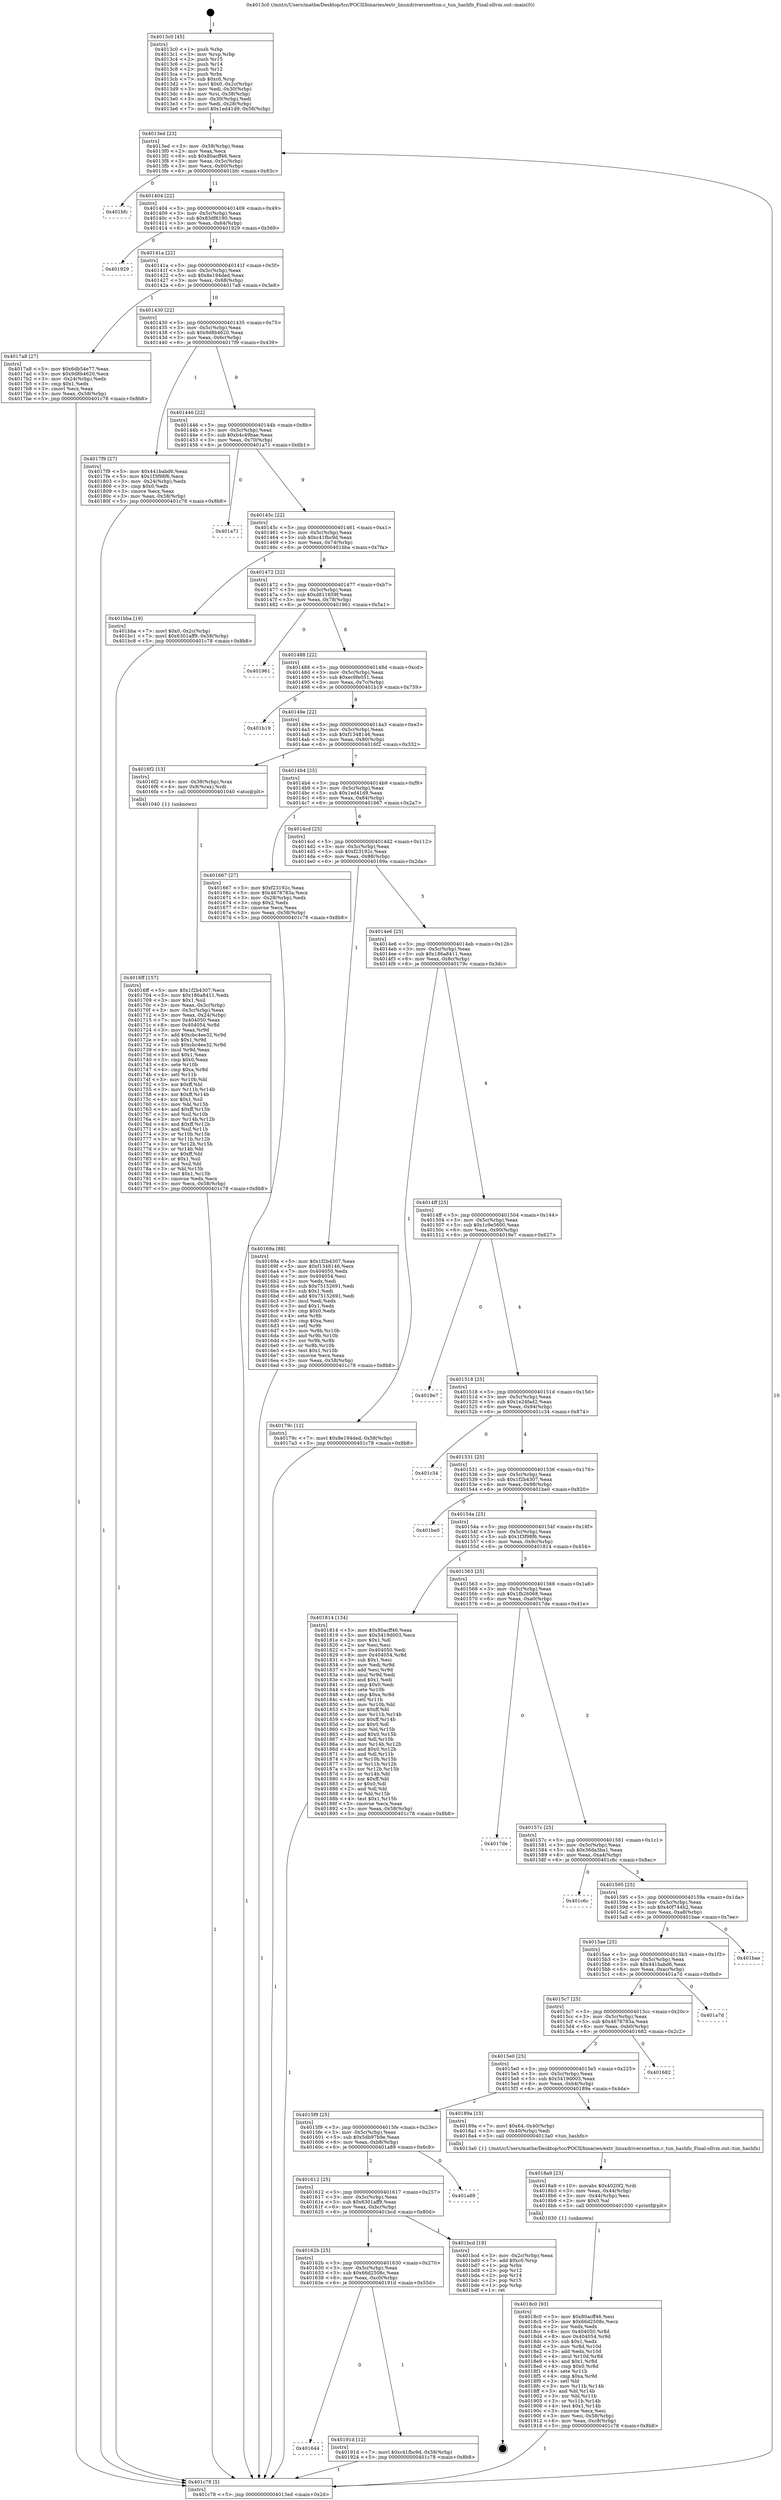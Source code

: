 digraph "0x4013c0" {
  label = "0x4013c0 (/mnt/c/Users/mathe/Desktop/tcc/POCII/binaries/extr_linuxdriversnettun.c_tun_hashfn_Final-ollvm.out::main(0))"
  labelloc = "t"
  node[shape=record]

  Entry [label="",width=0.3,height=0.3,shape=circle,fillcolor=black,style=filled]
  "0x4013ed" [label="{
     0x4013ed [23]\l
     | [instrs]\l
     &nbsp;&nbsp;0x4013ed \<+3\>: mov -0x58(%rbp),%eax\l
     &nbsp;&nbsp;0x4013f0 \<+2\>: mov %eax,%ecx\l
     &nbsp;&nbsp;0x4013f2 \<+6\>: sub $0x80acff46,%ecx\l
     &nbsp;&nbsp;0x4013f8 \<+3\>: mov %eax,-0x5c(%rbp)\l
     &nbsp;&nbsp;0x4013fb \<+3\>: mov %ecx,-0x60(%rbp)\l
     &nbsp;&nbsp;0x4013fe \<+6\>: je 0000000000401bfc \<main+0x83c\>\l
  }"]
  "0x401bfc" [label="{
     0x401bfc\l
  }", style=dashed]
  "0x401404" [label="{
     0x401404 [22]\l
     | [instrs]\l
     &nbsp;&nbsp;0x401404 \<+5\>: jmp 0000000000401409 \<main+0x49\>\l
     &nbsp;&nbsp;0x401409 \<+3\>: mov -0x5c(%rbp),%eax\l
     &nbsp;&nbsp;0x40140c \<+5\>: sub $0x83df6190,%eax\l
     &nbsp;&nbsp;0x401411 \<+3\>: mov %eax,-0x64(%rbp)\l
     &nbsp;&nbsp;0x401414 \<+6\>: je 0000000000401929 \<main+0x569\>\l
  }"]
  Exit [label="",width=0.3,height=0.3,shape=circle,fillcolor=black,style=filled,peripheries=2]
  "0x401929" [label="{
     0x401929\l
  }", style=dashed]
  "0x40141a" [label="{
     0x40141a [22]\l
     | [instrs]\l
     &nbsp;&nbsp;0x40141a \<+5\>: jmp 000000000040141f \<main+0x5f\>\l
     &nbsp;&nbsp;0x40141f \<+3\>: mov -0x5c(%rbp),%eax\l
     &nbsp;&nbsp;0x401422 \<+5\>: sub $0x8e194ded,%eax\l
     &nbsp;&nbsp;0x401427 \<+3\>: mov %eax,-0x68(%rbp)\l
     &nbsp;&nbsp;0x40142a \<+6\>: je 00000000004017a8 \<main+0x3e8\>\l
  }"]
  "0x401644" [label="{
     0x401644\l
  }", style=dashed]
  "0x4017a8" [label="{
     0x4017a8 [27]\l
     | [instrs]\l
     &nbsp;&nbsp;0x4017a8 \<+5\>: mov $0x6db54e77,%eax\l
     &nbsp;&nbsp;0x4017ad \<+5\>: mov $0x9d8b4620,%ecx\l
     &nbsp;&nbsp;0x4017b2 \<+3\>: mov -0x24(%rbp),%edx\l
     &nbsp;&nbsp;0x4017b5 \<+3\>: cmp $0x1,%edx\l
     &nbsp;&nbsp;0x4017b8 \<+3\>: cmovl %ecx,%eax\l
     &nbsp;&nbsp;0x4017bb \<+3\>: mov %eax,-0x58(%rbp)\l
     &nbsp;&nbsp;0x4017be \<+5\>: jmp 0000000000401c78 \<main+0x8b8\>\l
  }"]
  "0x401430" [label="{
     0x401430 [22]\l
     | [instrs]\l
     &nbsp;&nbsp;0x401430 \<+5\>: jmp 0000000000401435 \<main+0x75\>\l
     &nbsp;&nbsp;0x401435 \<+3\>: mov -0x5c(%rbp),%eax\l
     &nbsp;&nbsp;0x401438 \<+5\>: sub $0x9d8b4620,%eax\l
     &nbsp;&nbsp;0x40143d \<+3\>: mov %eax,-0x6c(%rbp)\l
     &nbsp;&nbsp;0x401440 \<+6\>: je 00000000004017f9 \<main+0x439\>\l
  }"]
  "0x40191d" [label="{
     0x40191d [12]\l
     | [instrs]\l
     &nbsp;&nbsp;0x40191d \<+7\>: movl $0xc41fbc9d,-0x58(%rbp)\l
     &nbsp;&nbsp;0x401924 \<+5\>: jmp 0000000000401c78 \<main+0x8b8\>\l
  }"]
  "0x4017f9" [label="{
     0x4017f9 [27]\l
     | [instrs]\l
     &nbsp;&nbsp;0x4017f9 \<+5\>: mov $0x441babd6,%eax\l
     &nbsp;&nbsp;0x4017fe \<+5\>: mov $0x1f3f98f6,%ecx\l
     &nbsp;&nbsp;0x401803 \<+3\>: mov -0x24(%rbp),%edx\l
     &nbsp;&nbsp;0x401806 \<+3\>: cmp $0x0,%edx\l
     &nbsp;&nbsp;0x401809 \<+3\>: cmove %ecx,%eax\l
     &nbsp;&nbsp;0x40180c \<+3\>: mov %eax,-0x58(%rbp)\l
     &nbsp;&nbsp;0x40180f \<+5\>: jmp 0000000000401c78 \<main+0x8b8\>\l
  }"]
  "0x401446" [label="{
     0x401446 [22]\l
     | [instrs]\l
     &nbsp;&nbsp;0x401446 \<+5\>: jmp 000000000040144b \<main+0x8b\>\l
     &nbsp;&nbsp;0x40144b \<+3\>: mov -0x5c(%rbp),%eax\l
     &nbsp;&nbsp;0x40144e \<+5\>: sub $0xb4c49bae,%eax\l
     &nbsp;&nbsp;0x401453 \<+3\>: mov %eax,-0x70(%rbp)\l
     &nbsp;&nbsp;0x401456 \<+6\>: je 0000000000401a71 \<main+0x6b1\>\l
  }"]
  "0x40162b" [label="{
     0x40162b [25]\l
     | [instrs]\l
     &nbsp;&nbsp;0x40162b \<+5\>: jmp 0000000000401630 \<main+0x270\>\l
     &nbsp;&nbsp;0x401630 \<+3\>: mov -0x5c(%rbp),%eax\l
     &nbsp;&nbsp;0x401633 \<+5\>: sub $0x66d2508c,%eax\l
     &nbsp;&nbsp;0x401638 \<+6\>: mov %eax,-0xc0(%rbp)\l
     &nbsp;&nbsp;0x40163e \<+6\>: je 000000000040191d \<main+0x55d\>\l
  }"]
  "0x401a71" [label="{
     0x401a71\l
  }", style=dashed]
  "0x40145c" [label="{
     0x40145c [22]\l
     | [instrs]\l
     &nbsp;&nbsp;0x40145c \<+5\>: jmp 0000000000401461 \<main+0xa1\>\l
     &nbsp;&nbsp;0x401461 \<+3\>: mov -0x5c(%rbp),%eax\l
     &nbsp;&nbsp;0x401464 \<+5\>: sub $0xc41fbc9d,%eax\l
     &nbsp;&nbsp;0x401469 \<+3\>: mov %eax,-0x74(%rbp)\l
     &nbsp;&nbsp;0x40146c \<+6\>: je 0000000000401bba \<main+0x7fa\>\l
  }"]
  "0x401bcd" [label="{
     0x401bcd [19]\l
     | [instrs]\l
     &nbsp;&nbsp;0x401bcd \<+3\>: mov -0x2c(%rbp),%eax\l
     &nbsp;&nbsp;0x401bd0 \<+7\>: add $0xc0,%rsp\l
     &nbsp;&nbsp;0x401bd7 \<+1\>: pop %rbx\l
     &nbsp;&nbsp;0x401bd8 \<+2\>: pop %r12\l
     &nbsp;&nbsp;0x401bda \<+2\>: pop %r14\l
     &nbsp;&nbsp;0x401bdc \<+2\>: pop %r15\l
     &nbsp;&nbsp;0x401bde \<+1\>: pop %rbp\l
     &nbsp;&nbsp;0x401bdf \<+1\>: ret\l
  }"]
  "0x401bba" [label="{
     0x401bba [19]\l
     | [instrs]\l
     &nbsp;&nbsp;0x401bba \<+7\>: movl $0x0,-0x2c(%rbp)\l
     &nbsp;&nbsp;0x401bc1 \<+7\>: movl $0x6301aff9,-0x58(%rbp)\l
     &nbsp;&nbsp;0x401bc8 \<+5\>: jmp 0000000000401c78 \<main+0x8b8\>\l
  }"]
  "0x401472" [label="{
     0x401472 [22]\l
     | [instrs]\l
     &nbsp;&nbsp;0x401472 \<+5\>: jmp 0000000000401477 \<main+0xb7\>\l
     &nbsp;&nbsp;0x401477 \<+3\>: mov -0x5c(%rbp),%eax\l
     &nbsp;&nbsp;0x40147a \<+5\>: sub $0xd811659f,%eax\l
     &nbsp;&nbsp;0x40147f \<+3\>: mov %eax,-0x78(%rbp)\l
     &nbsp;&nbsp;0x401482 \<+6\>: je 0000000000401961 \<main+0x5a1\>\l
  }"]
  "0x401612" [label="{
     0x401612 [25]\l
     | [instrs]\l
     &nbsp;&nbsp;0x401612 \<+5\>: jmp 0000000000401617 \<main+0x257\>\l
     &nbsp;&nbsp;0x401617 \<+3\>: mov -0x5c(%rbp),%eax\l
     &nbsp;&nbsp;0x40161a \<+5\>: sub $0x6301aff9,%eax\l
     &nbsp;&nbsp;0x40161f \<+6\>: mov %eax,-0xbc(%rbp)\l
     &nbsp;&nbsp;0x401625 \<+6\>: je 0000000000401bcd \<main+0x80d\>\l
  }"]
  "0x401961" [label="{
     0x401961\l
  }", style=dashed]
  "0x401488" [label="{
     0x401488 [22]\l
     | [instrs]\l
     &nbsp;&nbsp;0x401488 \<+5\>: jmp 000000000040148d \<main+0xcd\>\l
     &nbsp;&nbsp;0x40148d \<+3\>: mov -0x5c(%rbp),%eax\l
     &nbsp;&nbsp;0x401490 \<+5\>: sub $0xec9fe051,%eax\l
     &nbsp;&nbsp;0x401495 \<+3\>: mov %eax,-0x7c(%rbp)\l
     &nbsp;&nbsp;0x401498 \<+6\>: je 0000000000401b19 \<main+0x759\>\l
  }"]
  "0x401a89" [label="{
     0x401a89\l
  }", style=dashed]
  "0x401b19" [label="{
     0x401b19\l
  }", style=dashed]
  "0x40149e" [label="{
     0x40149e [22]\l
     | [instrs]\l
     &nbsp;&nbsp;0x40149e \<+5\>: jmp 00000000004014a3 \<main+0xe3\>\l
     &nbsp;&nbsp;0x4014a3 \<+3\>: mov -0x5c(%rbp),%eax\l
     &nbsp;&nbsp;0x4014a6 \<+5\>: sub $0xf1348146,%eax\l
     &nbsp;&nbsp;0x4014ab \<+3\>: mov %eax,-0x80(%rbp)\l
     &nbsp;&nbsp;0x4014ae \<+6\>: je 00000000004016f2 \<main+0x332\>\l
  }"]
  "0x4018c0" [label="{
     0x4018c0 [93]\l
     | [instrs]\l
     &nbsp;&nbsp;0x4018c0 \<+5\>: mov $0x80acff46,%esi\l
     &nbsp;&nbsp;0x4018c5 \<+5\>: mov $0x66d2508c,%ecx\l
     &nbsp;&nbsp;0x4018ca \<+2\>: xor %edx,%edx\l
     &nbsp;&nbsp;0x4018cc \<+8\>: mov 0x404050,%r8d\l
     &nbsp;&nbsp;0x4018d4 \<+8\>: mov 0x404054,%r9d\l
     &nbsp;&nbsp;0x4018dc \<+3\>: sub $0x1,%edx\l
     &nbsp;&nbsp;0x4018df \<+3\>: mov %r8d,%r10d\l
     &nbsp;&nbsp;0x4018e2 \<+3\>: add %edx,%r10d\l
     &nbsp;&nbsp;0x4018e5 \<+4\>: imul %r10d,%r8d\l
     &nbsp;&nbsp;0x4018e9 \<+4\>: and $0x1,%r8d\l
     &nbsp;&nbsp;0x4018ed \<+4\>: cmp $0x0,%r8d\l
     &nbsp;&nbsp;0x4018f1 \<+4\>: sete %r11b\l
     &nbsp;&nbsp;0x4018f5 \<+4\>: cmp $0xa,%r9d\l
     &nbsp;&nbsp;0x4018f9 \<+3\>: setl %bl\l
     &nbsp;&nbsp;0x4018fc \<+3\>: mov %r11b,%r14b\l
     &nbsp;&nbsp;0x4018ff \<+3\>: and %bl,%r14b\l
     &nbsp;&nbsp;0x401902 \<+3\>: xor %bl,%r11b\l
     &nbsp;&nbsp;0x401905 \<+3\>: or %r11b,%r14b\l
     &nbsp;&nbsp;0x401908 \<+4\>: test $0x1,%r14b\l
     &nbsp;&nbsp;0x40190c \<+3\>: cmovne %ecx,%esi\l
     &nbsp;&nbsp;0x40190f \<+3\>: mov %esi,-0x58(%rbp)\l
     &nbsp;&nbsp;0x401912 \<+6\>: mov %eax,-0xc8(%rbp)\l
     &nbsp;&nbsp;0x401918 \<+5\>: jmp 0000000000401c78 \<main+0x8b8\>\l
  }"]
  "0x4016f2" [label="{
     0x4016f2 [13]\l
     | [instrs]\l
     &nbsp;&nbsp;0x4016f2 \<+4\>: mov -0x38(%rbp),%rax\l
     &nbsp;&nbsp;0x4016f6 \<+4\>: mov 0x8(%rax),%rdi\l
     &nbsp;&nbsp;0x4016fa \<+5\>: call 0000000000401040 \<atoi@plt\>\l
     | [calls]\l
     &nbsp;&nbsp;0x401040 \{1\} (unknown)\l
  }"]
  "0x4014b4" [label="{
     0x4014b4 [25]\l
     | [instrs]\l
     &nbsp;&nbsp;0x4014b4 \<+5\>: jmp 00000000004014b9 \<main+0xf9\>\l
     &nbsp;&nbsp;0x4014b9 \<+3\>: mov -0x5c(%rbp),%eax\l
     &nbsp;&nbsp;0x4014bc \<+5\>: sub $0x1ed41d9,%eax\l
     &nbsp;&nbsp;0x4014c1 \<+6\>: mov %eax,-0x84(%rbp)\l
     &nbsp;&nbsp;0x4014c7 \<+6\>: je 0000000000401667 \<main+0x2a7\>\l
  }"]
  "0x4018a9" [label="{
     0x4018a9 [23]\l
     | [instrs]\l
     &nbsp;&nbsp;0x4018a9 \<+10\>: movabs $0x4020f2,%rdi\l
     &nbsp;&nbsp;0x4018b3 \<+3\>: mov %eax,-0x44(%rbp)\l
     &nbsp;&nbsp;0x4018b6 \<+3\>: mov -0x44(%rbp),%esi\l
     &nbsp;&nbsp;0x4018b9 \<+2\>: mov $0x0,%al\l
     &nbsp;&nbsp;0x4018bb \<+5\>: call 0000000000401030 \<printf@plt\>\l
     | [calls]\l
     &nbsp;&nbsp;0x401030 \{1\} (unknown)\l
  }"]
  "0x401667" [label="{
     0x401667 [27]\l
     | [instrs]\l
     &nbsp;&nbsp;0x401667 \<+5\>: mov $0xf23192c,%eax\l
     &nbsp;&nbsp;0x40166c \<+5\>: mov $0x4678783a,%ecx\l
     &nbsp;&nbsp;0x401671 \<+3\>: mov -0x28(%rbp),%edx\l
     &nbsp;&nbsp;0x401674 \<+3\>: cmp $0x2,%edx\l
     &nbsp;&nbsp;0x401677 \<+3\>: cmovne %ecx,%eax\l
     &nbsp;&nbsp;0x40167a \<+3\>: mov %eax,-0x58(%rbp)\l
     &nbsp;&nbsp;0x40167d \<+5\>: jmp 0000000000401c78 \<main+0x8b8\>\l
  }"]
  "0x4014cd" [label="{
     0x4014cd [25]\l
     | [instrs]\l
     &nbsp;&nbsp;0x4014cd \<+5\>: jmp 00000000004014d2 \<main+0x112\>\l
     &nbsp;&nbsp;0x4014d2 \<+3\>: mov -0x5c(%rbp),%eax\l
     &nbsp;&nbsp;0x4014d5 \<+5\>: sub $0xf23192c,%eax\l
     &nbsp;&nbsp;0x4014da \<+6\>: mov %eax,-0x88(%rbp)\l
     &nbsp;&nbsp;0x4014e0 \<+6\>: je 000000000040169a \<main+0x2da\>\l
  }"]
  "0x401c78" [label="{
     0x401c78 [5]\l
     | [instrs]\l
     &nbsp;&nbsp;0x401c78 \<+5\>: jmp 00000000004013ed \<main+0x2d\>\l
  }"]
  "0x4013c0" [label="{
     0x4013c0 [45]\l
     | [instrs]\l
     &nbsp;&nbsp;0x4013c0 \<+1\>: push %rbp\l
     &nbsp;&nbsp;0x4013c1 \<+3\>: mov %rsp,%rbp\l
     &nbsp;&nbsp;0x4013c4 \<+2\>: push %r15\l
     &nbsp;&nbsp;0x4013c6 \<+2\>: push %r14\l
     &nbsp;&nbsp;0x4013c8 \<+2\>: push %r12\l
     &nbsp;&nbsp;0x4013ca \<+1\>: push %rbx\l
     &nbsp;&nbsp;0x4013cb \<+7\>: sub $0xc0,%rsp\l
     &nbsp;&nbsp;0x4013d2 \<+7\>: movl $0x0,-0x2c(%rbp)\l
     &nbsp;&nbsp;0x4013d9 \<+3\>: mov %edi,-0x30(%rbp)\l
     &nbsp;&nbsp;0x4013dc \<+4\>: mov %rsi,-0x38(%rbp)\l
     &nbsp;&nbsp;0x4013e0 \<+3\>: mov -0x30(%rbp),%edi\l
     &nbsp;&nbsp;0x4013e3 \<+3\>: mov %edi,-0x28(%rbp)\l
     &nbsp;&nbsp;0x4013e6 \<+7\>: movl $0x1ed41d9,-0x58(%rbp)\l
  }"]
  "0x4015f9" [label="{
     0x4015f9 [25]\l
     | [instrs]\l
     &nbsp;&nbsp;0x4015f9 \<+5\>: jmp 00000000004015fe \<main+0x23e\>\l
     &nbsp;&nbsp;0x4015fe \<+3\>: mov -0x5c(%rbp),%eax\l
     &nbsp;&nbsp;0x401601 \<+5\>: sub $0x5db97b9e,%eax\l
     &nbsp;&nbsp;0x401606 \<+6\>: mov %eax,-0xb8(%rbp)\l
     &nbsp;&nbsp;0x40160c \<+6\>: je 0000000000401a89 \<main+0x6c9\>\l
  }"]
  "0x40169a" [label="{
     0x40169a [88]\l
     | [instrs]\l
     &nbsp;&nbsp;0x40169a \<+5\>: mov $0x1f2b4307,%eax\l
     &nbsp;&nbsp;0x40169f \<+5\>: mov $0xf1348146,%ecx\l
     &nbsp;&nbsp;0x4016a4 \<+7\>: mov 0x404050,%edx\l
     &nbsp;&nbsp;0x4016ab \<+7\>: mov 0x404054,%esi\l
     &nbsp;&nbsp;0x4016b2 \<+2\>: mov %edx,%edi\l
     &nbsp;&nbsp;0x4016b4 \<+6\>: sub $0x75152691,%edi\l
     &nbsp;&nbsp;0x4016ba \<+3\>: sub $0x1,%edi\l
     &nbsp;&nbsp;0x4016bd \<+6\>: add $0x75152691,%edi\l
     &nbsp;&nbsp;0x4016c3 \<+3\>: imul %edi,%edx\l
     &nbsp;&nbsp;0x4016c6 \<+3\>: and $0x1,%edx\l
     &nbsp;&nbsp;0x4016c9 \<+3\>: cmp $0x0,%edx\l
     &nbsp;&nbsp;0x4016cc \<+4\>: sete %r8b\l
     &nbsp;&nbsp;0x4016d0 \<+3\>: cmp $0xa,%esi\l
     &nbsp;&nbsp;0x4016d3 \<+4\>: setl %r9b\l
     &nbsp;&nbsp;0x4016d7 \<+3\>: mov %r8b,%r10b\l
     &nbsp;&nbsp;0x4016da \<+3\>: and %r9b,%r10b\l
     &nbsp;&nbsp;0x4016dd \<+3\>: xor %r9b,%r8b\l
     &nbsp;&nbsp;0x4016e0 \<+3\>: or %r8b,%r10b\l
     &nbsp;&nbsp;0x4016e3 \<+4\>: test $0x1,%r10b\l
     &nbsp;&nbsp;0x4016e7 \<+3\>: cmovne %ecx,%eax\l
     &nbsp;&nbsp;0x4016ea \<+3\>: mov %eax,-0x58(%rbp)\l
     &nbsp;&nbsp;0x4016ed \<+5\>: jmp 0000000000401c78 \<main+0x8b8\>\l
  }"]
  "0x4014e6" [label="{
     0x4014e6 [25]\l
     | [instrs]\l
     &nbsp;&nbsp;0x4014e6 \<+5\>: jmp 00000000004014eb \<main+0x12b\>\l
     &nbsp;&nbsp;0x4014eb \<+3\>: mov -0x5c(%rbp),%eax\l
     &nbsp;&nbsp;0x4014ee \<+5\>: sub $0x186a8411,%eax\l
     &nbsp;&nbsp;0x4014f3 \<+6\>: mov %eax,-0x8c(%rbp)\l
     &nbsp;&nbsp;0x4014f9 \<+6\>: je 000000000040179c \<main+0x3dc\>\l
  }"]
  "0x4016ff" [label="{
     0x4016ff [157]\l
     | [instrs]\l
     &nbsp;&nbsp;0x4016ff \<+5\>: mov $0x1f2b4307,%ecx\l
     &nbsp;&nbsp;0x401704 \<+5\>: mov $0x186a8411,%edx\l
     &nbsp;&nbsp;0x401709 \<+3\>: mov $0x1,%sil\l
     &nbsp;&nbsp;0x40170c \<+3\>: mov %eax,-0x3c(%rbp)\l
     &nbsp;&nbsp;0x40170f \<+3\>: mov -0x3c(%rbp),%eax\l
     &nbsp;&nbsp;0x401712 \<+3\>: mov %eax,-0x24(%rbp)\l
     &nbsp;&nbsp;0x401715 \<+7\>: mov 0x404050,%eax\l
     &nbsp;&nbsp;0x40171c \<+8\>: mov 0x404054,%r8d\l
     &nbsp;&nbsp;0x401724 \<+3\>: mov %eax,%r9d\l
     &nbsp;&nbsp;0x401727 \<+7\>: add $0xcbc4ee32,%r9d\l
     &nbsp;&nbsp;0x40172e \<+4\>: sub $0x1,%r9d\l
     &nbsp;&nbsp;0x401732 \<+7\>: sub $0xcbc4ee32,%r9d\l
     &nbsp;&nbsp;0x401739 \<+4\>: imul %r9d,%eax\l
     &nbsp;&nbsp;0x40173d \<+3\>: and $0x1,%eax\l
     &nbsp;&nbsp;0x401740 \<+3\>: cmp $0x0,%eax\l
     &nbsp;&nbsp;0x401743 \<+4\>: sete %r10b\l
     &nbsp;&nbsp;0x401747 \<+4\>: cmp $0xa,%r8d\l
     &nbsp;&nbsp;0x40174b \<+4\>: setl %r11b\l
     &nbsp;&nbsp;0x40174f \<+3\>: mov %r10b,%bl\l
     &nbsp;&nbsp;0x401752 \<+3\>: xor $0xff,%bl\l
     &nbsp;&nbsp;0x401755 \<+3\>: mov %r11b,%r14b\l
     &nbsp;&nbsp;0x401758 \<+4\>: xor $0xff,%r14b\l
     &nbsp;&nbsp;0x40175c \<+4\>: xor $0x1,%sil\l
     &nbsp;&nbsp;0x401760 \<+3\>: mov %bl,%r15b\l
     &nbsp;&nbsp;0x401763 \<+4\>: and $0xff,%r15b\l
     &nbsp;&nbsp;0x401767 \<+3\>: and %sil,%r10b\l
     &nbsp;&nbsp;0x40176a \<+3\>: mov %r14b,%r12b\l
     &nbsp;&nbsp;0x40176d \<+4\>: and $0xff,%r12b\l
     &nbsp;&nbsp;0x401771 \<+3\>: and %sil,%r11b\l
     &nbsp;&nbsp;0x401774 \<+3\>: or %r10b,%r15b\l
     &nbsp;&nbsp;0x401777 \<+3\>: or %r11b,%r12b\l
     &nbsp;&nbsp;0x40177a \<+3\>: xor %r12b,%r15b\l
     &nbsp;&nbsp;0x40177d \<+3\>: or %r14b,%bl\l
     &nbsp;&nbsp;0x401780 \<+3\>: xor $0xff,%bl\l
     &nbsp;&nbsp;0x401783 \<+4\>: or $0x1,%sil\l
     &nbsp;&nbsp;0x401787 \<+3\>: and %sil,%bl\l
     &nbsp;&nbsp;0x40178a \<+3\>: or %bl,%r15b\l
     &nbsp;&nbsp;0x40178d \<+4\>: test $0x1,%r15b\l
     &nbsp;&nbsp;0x401791 \<+3\>: cmovne %edx,%ecx\l
     &nbsp;&nbsp;0x401794 \<+3\>: mov %ecx,-0x58(%rbp)\l
     &nbsp;&nbsp;0x401797 \<+5\>: jmp 0000000000401c78 \<main+0x8b8\>\l
  }"]
  "0x40189a" [label="{
     0x40189a [15]\l
     | [instrs]\l
     &nbsp;&nbsp;0x40189a \<+7\>: movl $0x64,-0x40(%rbp)\l
     &nbsp;&nbsp;0x4018a1 \<+3\>: mov -0x40(%rbp),%edi\l
     &nbsp;&nbsp;0x4018a4 \<+5\>: call 00000000004013a0 \<tun_hashfn\>\l
     | [calls]\l
     &nbsp;&nbsp;0x4013a0 \{1\} (/mnt/c/Users/mathe/Desktop/tcc/POCII/binaries/extr_linuxdriversnettun.c_tun_hashfn_Final-ollvm.out::tun_hashfn)\l
  }"]
  "0x40179c" [label="{
     0x40179c [12]\l
     | [instrs]\l
     &nbsp;&nbsp;0x40179c \<+7\>: movl $0x8e194ded,-0x58(%rbp)\l
     &nbsp;&nbsp;0x4017a3 \<+5\>: jmp 0000000000401c78 \<main+0x8b8\>\l
  }"]
  "0x4014ff" [label="{
     0x4014ff [25]\l
     | [instrs]\l
     &nbsp;&nbsp;0x4014ff \<+5\>: jmp 0000000000401504 \<main+0x144\>\l
     &nbsp;&nbsp;0x401504 \<+3\>: mov -0x5c(%rbp),%eax\l
     &nbsp;&nbsp;0x401507 \<+5\>: sub $0x1c9e5600,%eax\l
     &nbsp;&nbsp;0x40150c \<+6\>: mov %eax,-0x90(%rbp)\l
     &nbsp;&nbsp;0x401512 \<+6\>: je 00000000004019e7 \<main+0x627\>\l
  }"]
  "0x4015e0" [label="{
     0x4015e0 [25]\l
     | [instrs]\l
     &nbsp;&nbsp;0x4015e0 \<+5\>: jmp 00000000004015e5 \<main+0x225\>\l
     &nbsp;&nbsp;0x4015e5 \<+3\>: mov -0x5c(%rbp),%eax\l
     &nbsp;&nbsp;0x4015e8 \<+5\>: sub $0x5419d003,%eax\l
     &nbsp;&nbsp;0x4015ed \<+6\>: mov %eax,-0xb4(%rbp)\l
     &nbsp;&nbsp;0x4015f3 \<+6\>: je 000000000040189a \<main+0x4da\>\l
  }"]
  "0x4019e7" [label="{
     0x4019e7\l
  }", style=dashed]
  "0x401518" [label="{
     0x401518 [25]\l
     | [instrs]\l
     &nbsp;&nbsp;0x401518 \<+5\>: jmp 000000000040151d \<main+0x15d\>\l
     &nbsp;&nbsp;0x40151d \<+3\>: mov -0x5c(%rbp),%eax\l
     &nbsp;&nbsp;0x401520 \<+5\>: sub $0x1e24fad2,%eax\l
     &nbsp;&nbsp;0x401525 \<+6\>: mov %eax,-0x94(%rbp)\l
     &nbsp;&nbsp;0x40152b \<+6\>: je 0000000000401c34 \<main+0x874\>\l
  }"]
  "0x401682" [label="{
     0x401682\l
  }", style=dashed]
  "0x401c34" [label="{
     0x401c34\l
  }", style=dashed]
  "0x401531" [label="{
     0x401531 [25]\l
     | [instrs]\l
     &nbsp;&nbsp;0x401531 \<+5\>: jmp 0000000000401536 \<main+0x176\>\l
     &nbsp;&nbsp;0x401536 \<+3\>: mov -0x5c(%rbp),%eax\l
     &nbsp;&nbsp;0x401539 \<+5\>: sub $0x1f2b4307,%eax\l
     &nbsp;&nbsp;0x40153e \<+6\>: mov %eax,-0x98(%rbp)\l
     &nbsp;&nbsp;0x401544 \<+6\>: je 0000000000401be0 \<main+0x820\>\l
  }"]
  "0x4015c7" [label="{
     0x4015c7 [25]\l
     | [instrs]\l
     &nbsp;&nbsp;0x4015c7 \<+5\>: jmp 00000000004015cc \<main+0x20c\>\l
     &nbsp;&nbsp;0x4015cc \<+3\>: mov -0x5c(%rbp),%eax\l
     &nbsp;&nbsp;0x4015cf \<+5\>: sub $0x4678783a,%eax\l
     &nbsp;&nbsp;0x4015d4 \<+6\>: mov %eax,-0xb0(%rbp)\l
     &nbsp;&nbsp;0x4015da \<+6\>: je 0000000000401682 \<main+0x2c2\>\l
  }"]
  "0x401be0" [label="{
     0x401be0\l
  }", style=dashed]
  "0x40154a" [label="{
     0x40154a [25]\l
     | [instrs]\l
     &nbsp;&nbsp;0x40154a \<+5\>: jmp 000000000040154f \<main+0x18f\>\l
     &nbsp;&nbsp;0x40154f \<+3\>: mov -0x5c(%rbp),%eax\l
     &nbsp;&nbsp;0x401552 \<+5\>: sub $0x1f3f98f6,%eax\l
     &nbsp;&nbsp;0x401557 \<+6\>: mov %eax,-0x9c(%rbp)\l
     &nbsp;&nbsp;0x40155d \<+6\>: je 0000000000401814 \<main+0x454\>\l
  }"]
  "0x401a7d" [label="{
     0x401a7d\l
  }", style=dashed]
  "0x401814" [label="{
     0x401814 [134]\l
     | [instrs]\l
     &nbsp;&nbsp;0x401814 \<+5\>: mov $0x80acff46,%eax\l
     &nbsp;&nbsp;0x401819 \<+5\>: mov $0x5419d003,%ecx\l
     &nbsp;&nbsp;0x40181e \<+2\>: mov $0x1,%dl\l
     &nbsp;&nbsp;0x401820 \<+2\>: xor %esi,%esi\l
     &nbsp;&nbsp;0x401822 \<+7\>: mov 0x404050,%edi\l
     &nbsp;&nbsp;0x401829 \<+8\>: mov 0x404054,%r8d\l
     &nbsp;&nbsp;0x401831 \<+3\>: sub $0x1,%esi\l
     &nbsp;&nbsp;0x401834 \<+3\>: mov %edi,%r9d\l
     &nbsp;&nbsp;0x401837 \<+3\>: add %esi,%r9d\l
     &nbsp;&nbsp;0x40183a \<+4\>: imul %r9d,%edi\l
     &nbsp;&nbsp;0x40183e \<+3\>: and $0x1,%edi\l
     &nbsp;&nbsp;0x401841 \<+3\>: cmp $0x0,%edi\l
     &nbsp;&nbsp;0x401844 \<+4\>: sete %r10b\l
     &nbsp;&nbsp;0x401848 \<+4\>: cmp $0xa,%r8d\l
     &nbsp;&nbsp;0x40184c \<+4\>: setl %r11b\l
     &nbsp;&nbsp;0x401850 \<+3\>: mov %r10b,%bl\l
     &nbsp;&nbsp;0x401853 \<+3\>: xor $0xff,%bl\l
     &nbsp;&nbsp;0x401856 \<+3\>: mov %r11b,%r14b\l
     &nbsp;&nbsp;0x401859 \<+4\>: xor $0xff,%r14b\l
     &nbsp;&nbsp;0x40185d \<+3\>: xor $0x0,%dl\l
     &nbsp;&nbsp;0x401860 \<+3\>: mov %bl,%r15b\l
     &nbsp;&nbsp;0x401863 \<+4\>: and $0x0,%r15b\l
     &nbsp;&nbsp;0x401867 \<+3\>: and %dl,%r10b\l
     &nbsp;&nbsp;0x40186a \<+3\>: mov %r14b,%r12b\l
     &nbsp;&nbsp;0x40186d \<+4\>: and $0x0,%r12b\l
     &nbsp;&nbsp;0x401871 \<+3\>: and %dl,%r11b\l
     &nbsp;&nbsp;0x401874 \<+3\>: or %r10b,%r15b\l
     &nbsp;&nbsp;0x401877 \<+3\>: or %r11b,%r12b\l
     &nbsp;&nbsp;0x40187a \<+3\>: xor %r12b,%r15b\l
     &nbsp;&nbsp;0x40187d \<+3\>: or %r14b,%bl\l
     &nbsp;&nbsp;0x401880 \<+3\>: xor $0xff,%bl\l
     &nbsp;&nbsp;0x401883 \<+3\>: or $0x0,%dl\l
     &nbsp;&nbsp;0x401886 \<+2\>: and %dl,%bl\l
     &nbsp;&nbsp;0x401888 \<+3\>: or %bl,%r15b\l
     &nbsp;&nbsp;0x40188b \<+4\>: test $0x1,%r15b\l
     &nbsp;&nbsp;0x40188f \<+3\>: cmovne %ecx,%eax\l
     &nbsp;&nbsp;0x401892 \<+3\>: mov %eax,-0x58(%rbp)\l
     &nbsp;&nbsp;0x401895 \<+5\>: jmp 0000000000401c78 \<main+0x8b8\>\l
  }"]
  "0x401563" [label="{
     0x401563 [25]\l
     | [instrs]\l
     &nbsp;&nbsp;0x401563 \<+5\>: jmp 0000000000401568 \<main+0x1a8\>\l
     &nbsp;&nbsp;0x401568 \<+3\>: mov -0x5c(%rbp),%eax\l
     &nbsp;&nbsp;0x40156b \<+5\>: sub $0x1fb26068,%eax\l
     &nbsp;&nbsp;0x401570 \<+6\>: mov %eax,-0xa0(%rbp)\l
     &nbsp;&nbsp;0x401576 \<+6\>: je 00000000004017de \<main+0x41e\>\l
  }"]
  "0x4015ae" [label="{
     0x4015ae [25]\l
     | [instrs]\l
     &nbsp;&nbsp;0x4015ae \<+5\>: jmp 00000000004015b3 \<main+0x1f3\>\l
     &nbsp;&nbsp;0x4015b3 \<+3\>: mov -0x5c(%rbp),%eax\l
     &nbsp;&nbsp;0x4015b6 \<+5\>: sub $0x441babd6,%eax\l
     &nbsp;&nbsp;0x4015bb \<+6\>: mov %eax,-0xac(%rbp)\l
     &nbsp;&nbsp;0x4015c1 \<+6\>: je 0000000000401a7d \<main+0x6bd\>\l
  }"]
  "0x4017de" [label="{
     0x4017de\l
  }", style=dashed]
  "0x40157c" [label="{
     0x40157c [25]\l
     | [instrs]\l
     &nbsp;&nbsp;0x40157c \<+5\>: jmp 0000000000401581 \<main+0x1c1\>\l
     &nbsp;&nbsp;0x401581 \<+3\>: mov -0x5c(%rbp),%eax\l
     &nbsp;&nbsp;0x401584 \<+5\>: sub $0x36da3ba1,%eax\l
     &nbsp;&nbsp;0x401589 \<+6\>: mov %eax,-0xa4(%rbp)\l
     &nbsp;&nbsp;0x40158f \<+6\>: je 0000000000401c6c \<main+0x8ac\>\l
  }"]
  "0x401bae" [label="{
     0x401bae\l
  }", style=dashed]
  "0x401c6c" [label="{
     0x401c6c\l
  }", style=dashed]
  "0x401595" [label="{
     0x401595 [25]\l
     | [instrs]\l
     &nbsp;&nbsp;0x401595 \<+5\>: jmp 000000000040159a \<main+0x1da\>\l
     &nbsp;&nbsp;0x40159a \<+3\>: mov -0x5c(%rbp),%eax\l
     &nbsp;&nbsp;0x40159d \<+5\>: sub $0x40f744b2,%eax\l
     &nbsp;&nbsp;0x4015a2 \<+6\>: mov %eax,-0xa8(%rbp)\l
     &nbsp;&nbsp;0x4015a8 \<+6\>: je 0000000000401bae \<main+0x7ee\>\l
  }"]
  Entry -> "0x4013c0" [label=" 1"]
  "0x4013ed" -> "0x401bfc" [label=" 0"]
  "0x4013ed" -> "0x401404" [label=" 11"]
  "0x401bcd" -> Exit [label=" 1"]
  "0x401404" -> "0x401929" [label=" 0"]
  "0x401404" -> "0x40141a" [label=" 11"]
  "0x401bba" -> "0x401c78" [label=" 1"]
  "0x40141a" -> "0x4017a8" [label=" 1"]
  "0x40141a" -> "0x401430" [label=" 10"]
  "0x40191d" -> "0x401c78" [label=" 1"]
  "0x401430" -> "0x4017f9" [label=" 1"]
  "0x401430" -> "0x401446" [label=" 9"]
  "0x40162b" -> "0x401644" [label=" 0"]
  "0x401446" -> "0x401a71" [label=" 0"]
  "0x401446" -> "0x40145c" [label=" 9"]
  "0x40162b" -> "0x40191d" [label=" 1"]
  "0x40145c" -> "0x401bba" [label=" 1"]
  "0x40145c" -> "0x401472" [label=" 8"]
  "0x401612" -> "0x40162b" [label=" 1"]
  "0x401472" -> "0x401961" [label=" 0"]
  "0x401472" -> "0x401488" [label=" 8"]
  "0x401612" -> "0x401bcd" [label=" 1"]
  "0x401488" -> "0x401b19" [label=" 0"]
  "0x401488" -> "0x40149e" [label=" 8"]
  "0x4015f9" -> "0x401612" [label=" 2"]
  "0x40149e" -> "0x4016f2" [label=" 1"]
  "0x40149e" -> "0x4014b4" [label=" 7"]
  "0x4015f9" -> "0x401a89" [label=" 0"]
  "0x4014b4" -> "0x401667" [label=" 1"]
  "0x4014b4" -> "0x4014cd" [label=" 6"]
  "0x401667" -> "0x401c78" [label=" 1"]
  "0x4013c0" -> "0x4013ed" [label=" 1"]
  "0x401c78" -> "0x4013ed" [label=" 10"]
  "0x4018c0" -> "0x401c78" [label=" 1"]
  "0x4014cd" -> "0x40169a" [label=" 1"]
  "0x4014cd" -> "0x4014e6" [label=" 5"]
  "0x40169a" -> "0x401c78" [label=" 1"]
  "0x4016f2" -> "0x4016ff" [label=" 1"]
  "0x4016ff" -> "0x401c78" [label=" 1"]
  "0x4018a9" -> "0x4018c0" [label=" 1"]
  "0x4014e6" -> "0x40179c" [label=" 1"]
  "0x4014e6" -> "0x4014ff" [label=" 4"]
  "0x40179c" -> "0x401c78" [label=" 1"]
  "0x4017a8" -> "0x401c78" [label=" 1"]
  "0x4017f9" -> "0x401c78" [label=" 1"]
  "0x40189a" -> "0x4018a9" [label=" 1"]
  "0x4014ff" -> "0x4019e7" [label=" 0"]
  "0x4014ff" -> "0x401518" [label=" 4"]
  "0x4015e0" -> "0x40189a" [label=" 1"]
  "0x401518" -> "0x401c34" [label=" 0"]
  "0x401518" -> "0x401531" [label=" 4"]
  "0x4015e0" -> "0x4015f9" [label=" 2"]
  "0x401531" -> "0x401be0" [label=" 0"]
  "0x401531" -> "0x40154a" [label=" 4"]
  "0x4015c7" -> "0x401682" [label=" 0"]
  "0x40154a" -> "0x401814" [label=" 1"]
  "0x40154a" -> "0x401563" [label=" 3"]
  "0x401814" -> "0x401c78" [label=" 1"]
  "0x4015c7" -> "0x4015e0" [label=" 3"]
  "0x401563" -> "0x4017de" [label=" 0"]
  "0x401563" -> "0x40157c" [label=" 3"]
  "0x4015ae" -> "0x401a7d" [label=" 0"]
  "0x40157c" -> "0x401c6c" [label=" 0"]
  "0x40157c" -> "0x401595" [label=" 3"]
  "0x4015ae" -> "0x4015c7" [label=" 3"]
  "0x401595" -> "0x401bae" [label=" 0"]
  "0x401595" -> "0x4015ae" [label=" 3"]
}
